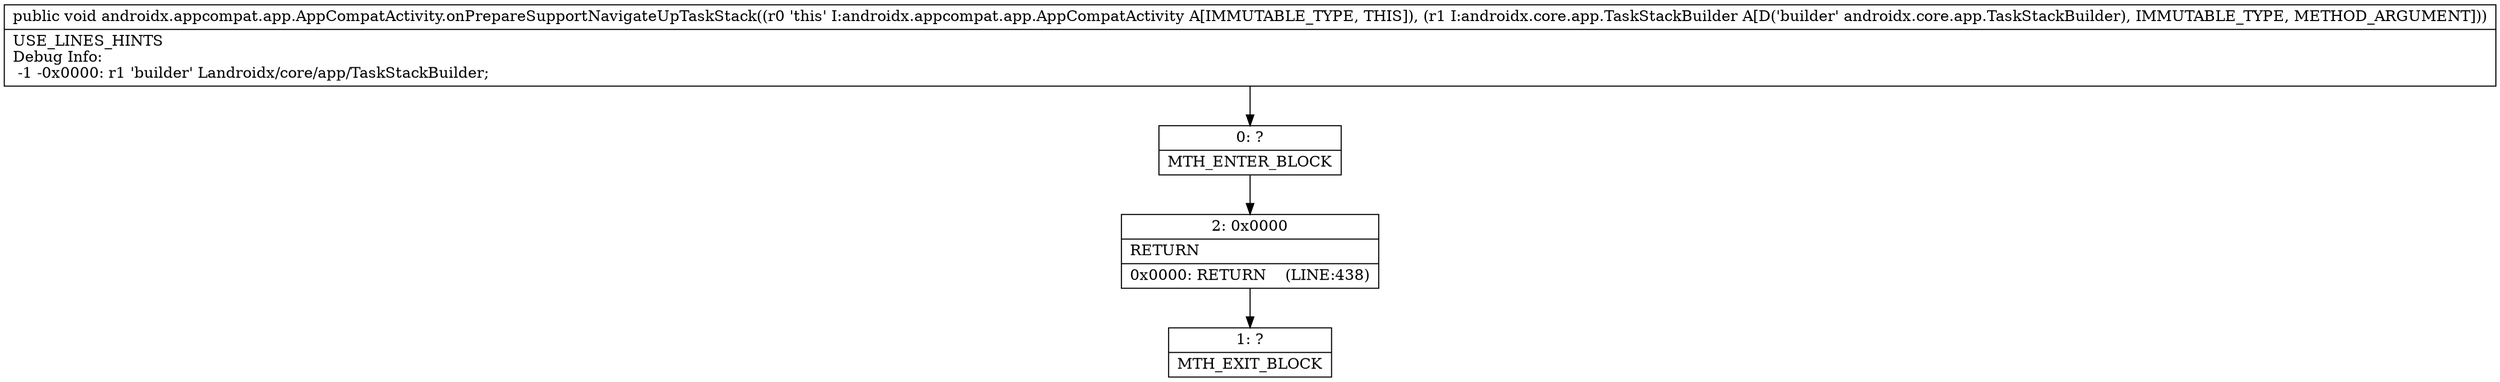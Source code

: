 digraph "CFG forandroidx.appcompat.app.AppCompatActivity.onPrepareSupportNavigateUpTaskStack(Landroidx\/core\/app\/TaskStackBuilder;)V" {
Node_0 [shape=record,label="{0\:\ ?|MTH_ENTER_BLOCK\l}"];
Node_2 [shape=record,label="{2\:\ 0x0000|RETURN\l|0x0000: RETURN    (LINE:438)\l}"];
Node_1 [shape=record,label="{1\:\ ?|MTH_EXIT_BLOCK\l}"];
MethodNode[shape=record,label="{public void androidx.appcompat.app.AppCompatActivity.onPrepareSupportNavigateUpTaskStack((r0 'this' I:androidx.appcompat.app.AppCompatActivity A[IMMUTABLE_TYPE, THIS]), (r1 I:androidx.core.app.TaskStackBuilder A[D('builder' androidx.core.app.TaskStackBuilder), IMMUTABLE_TYPE, METHOD_ARGUMENT]))  | USE_LINES_HINTS\lDebug Info:\l  \-1 \-0x0000: r1 'builder' Landroidx\/core\/app\/TaskStackBuilder;\l}"];
MethodNode -> Node_0;Node_0 -> Node_2;
Node_2 -> Node_1;
}


